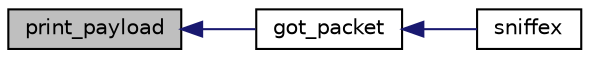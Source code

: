 digraph "print_payload"
{
  edge [fontname="Helvetica",fontsize="10",labelfontname="Helvetica",labelfontsize="10"];
  node [fontname="Helvetica",fontsize="10",shape=record];
  rankdir="LR";
  Node1 [label="print_payload",height=0.2,width=0.4,color="black", fillcolor="grey75", style="filled", fontcolor="black"];
  Node1 -> Node2 [dir="back",color="midnightblue",fontsize="10",style="solid",fontname="Helvetica"];
  Node2 [label="got_packet",height=0.2,width=0.4,color="black", fillcolor="white", style="filled",URL="$sniffex_8h.html#a34156c01fd0186d299c2641b5538a1eb"];
  Node2 -> Node3 [dir="back",color="midnightblue",fontsize="10",style="solid",fontname="Helvetica"];
  Node3 [label="sniffex",height=0.2,width=0.4,color="black", fillcolor="white", style="filled",URL="$sniffex_8h.html#a42e04619c44d9eed0e50396238f710d6"];
}
